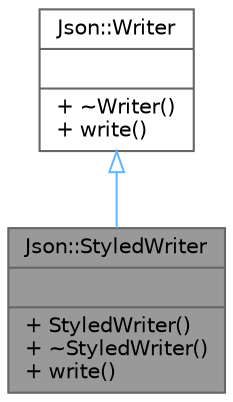 digraph "Json::StyledWriter"
{
 // LATEX_PDF_SIZE
  bgcolor="transparent";
  edge [fontname=Helvetica,fontsize=10,labelfontname=Helvetica,labelfontsize=10];
  node [fontname=Helvetica,fontsize=10,shape=box,height=0.2,width=0.4];
  Node1 [shape=record,label="{Json::StyledWriter\n||+ StyledWriter()\l+ ~StyledWriter()\l+ write()\l}",height=0.2,width=0.4,color="gray40", fillcolor="grey60", style="filled", fontcolor="black",tooltip="Writes a Value in JSON format in a human friendly way."];
  Node2 -> Node1 [dir="back",color="steelblue1",style="solid",arrowtail="onormal"];
  Node2 [shape=record,label="{Json::Writer\n||+ ~Writer()\l+ write()\l}",height=0.2,width=0.4,color="gray40", fillcolor="white", style="filled",URL="$class_json_1_1_writer.html",tooltip="Abstract class for writers."];
}
